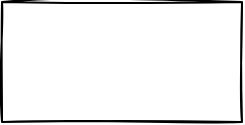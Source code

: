 <mxfile version="20.2.1" type="embed"><diagram id="pewh72XhAtwFkAE0t8GX" name="Page-1"><mxGraphModel dx="1746" dy="1119" grid="1" gridSize="10" guides="1" tooltips="1" connect="1" arrows="1" fold="1" page="1" pageScale="1" pageWidth="850" pageHeight="1100" math="0" shadow="0"><root><mxCell id="0"/><mxCell id="1" parent="0"/><mxCell id="2" value="" style="rounded=0;whiteSpace=wrap;html=1;sketch=1;" vertex="1" parent="1"><mxGeometry x="170" y="280" width="120" height="60" as="geometry"/></mxCell></root></mxGraphModel></diagram></mxfile>